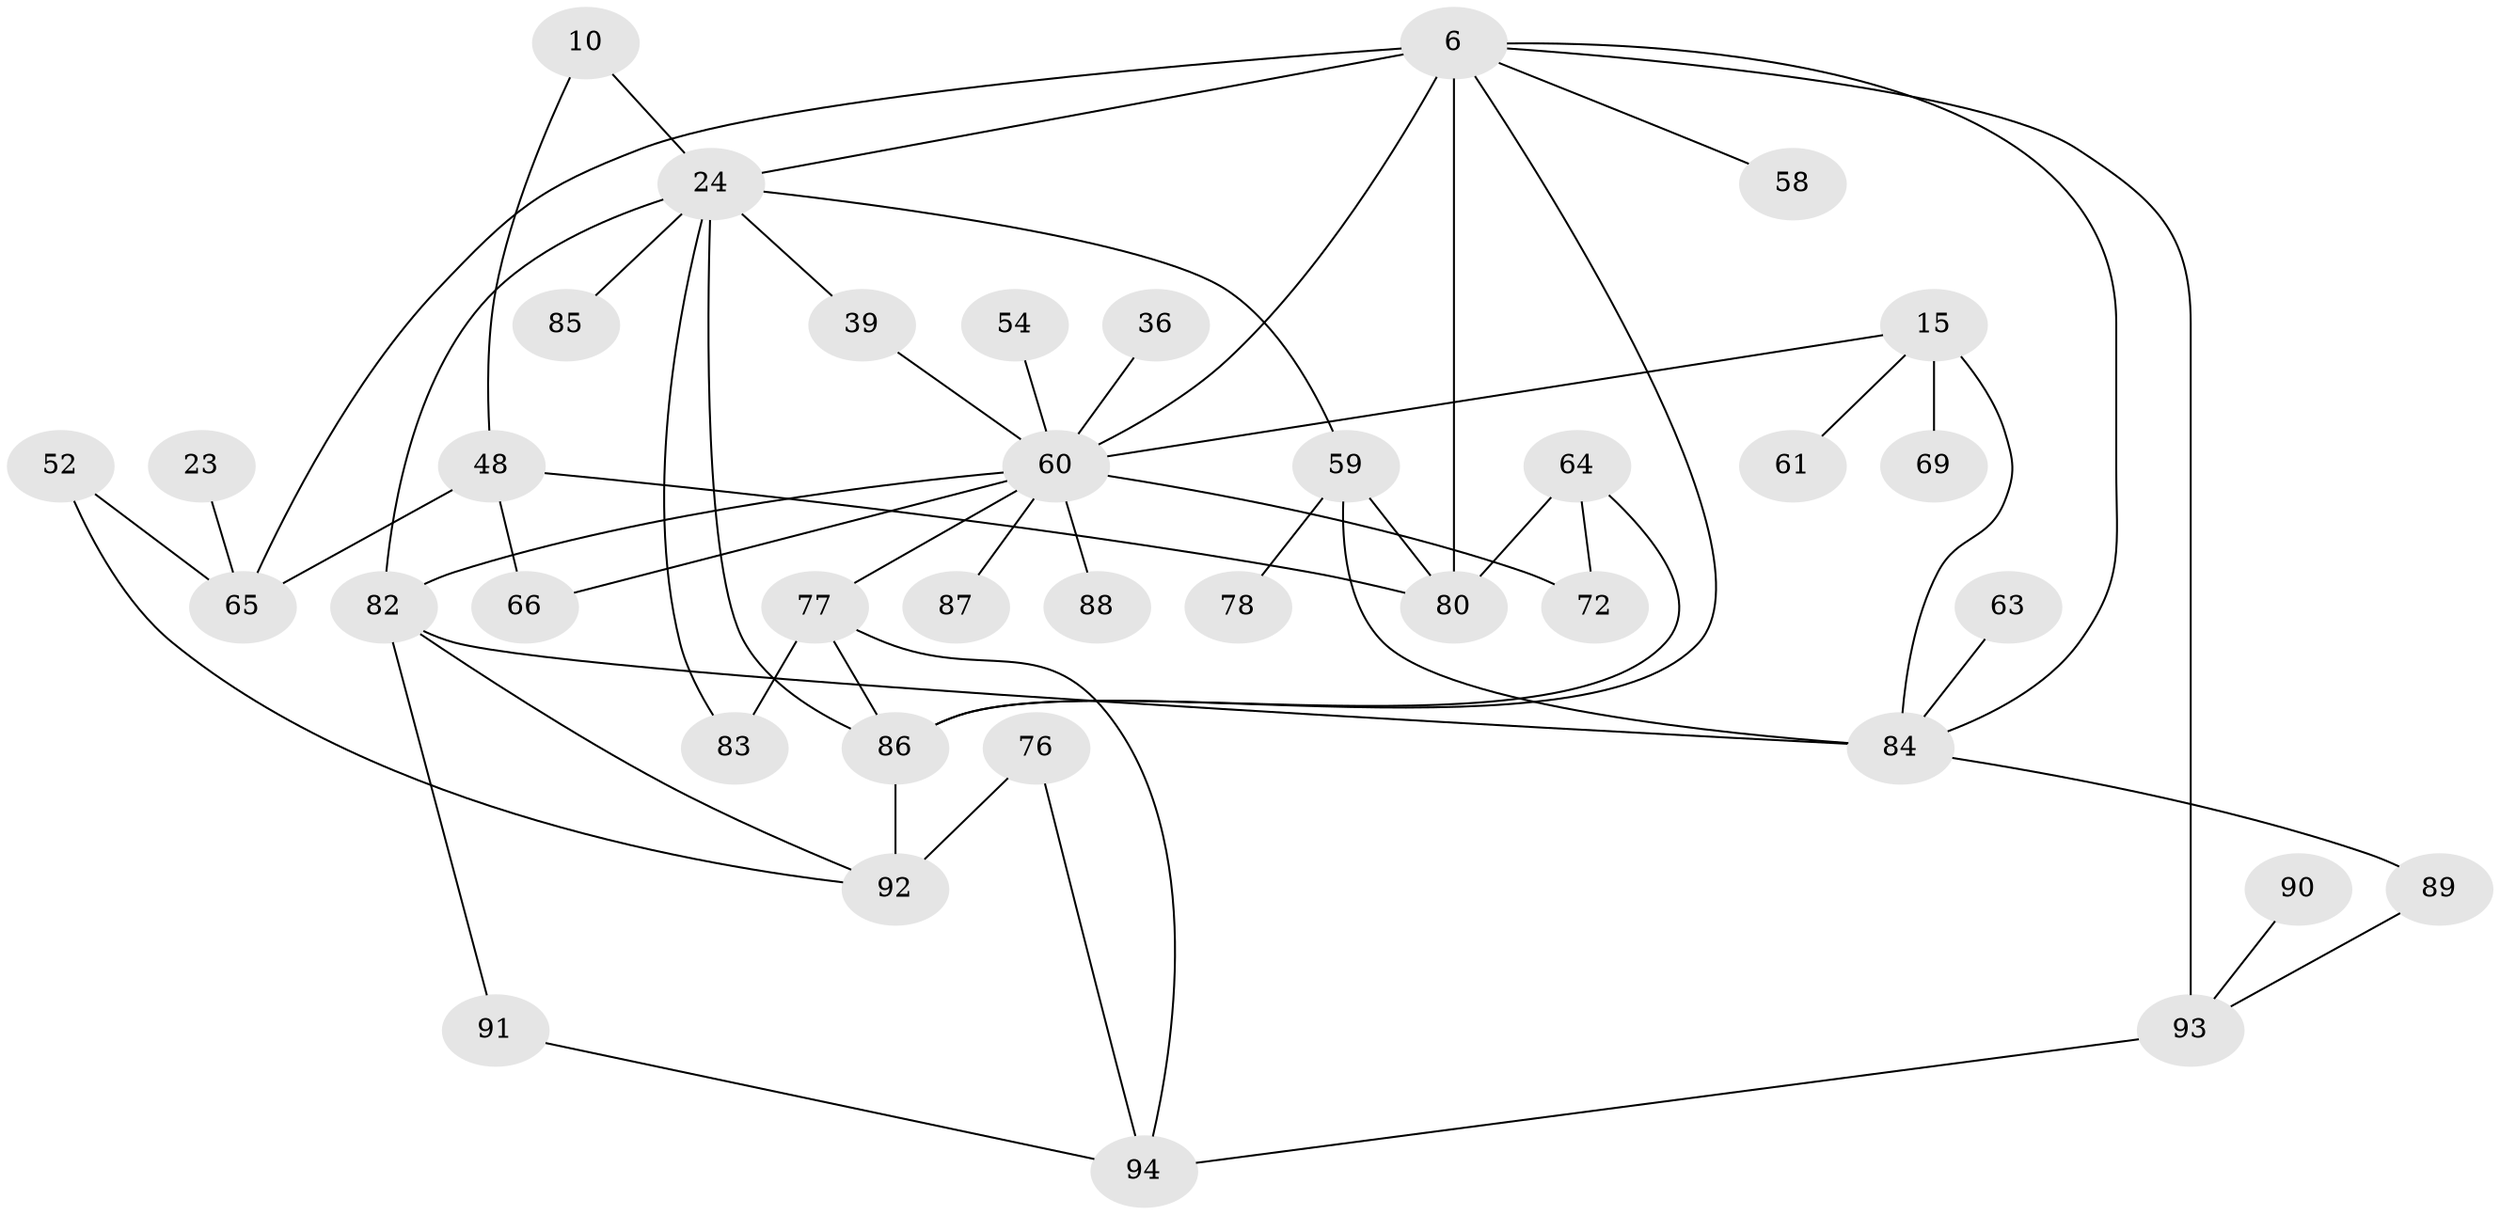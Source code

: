 // original degree distribution, {7: 0.031914893617021274, 6: 0.02127659574468085, 2: 0.30851063829787234, 5: 0.09574468085106383, 4: 0.10638297872340426, 8: 0.010638297872340425, 3: 0.20212765957446807, 1: 0.22340425531914893}
// Generated by graph-tools (version 1.1) at 2025/45/03/04/25 21:45:36]
// undirected, 37 vertices, 56 edges
graph export_dot {
graph [start="1"]
  node [color=gray90,style=filled];
  6 [super="+1+3"];
  10;
  15 [super="+11"];
  23;
  24 [super="+8+5"];
  36;
  39;
  48 [super="+37"];
  52;
  54;
  58;
  59 [super="+43"];
  60 [super="+22+26+46+51+13+31"];
  61;
  63;
  64 [super="+55"];
  65 [super="+21"];
  66 [super="+18"];
  69;
  72;
  76;
  77 [super="+62"];
  78;
  80 [super="+42+73"];
  82 [super="+19+79"];
  83;
  84 [super="+49+71+32"];
  85 [super="+56"];
  86 [super="+75"];
  87;
  88;
  89;
  90;
  91;
  92 [super="+41"];
  93 [super="+81"];
  94 [super="+47+35"];
  6 -- 58;
  6 -- 93 [weight=2];
  6 -- 86 [weight=3];
  6 -- 24 [weight=2];
  6 -- 80 [weight=3];
  6 -- 65;
  6 -- 84 [weight=2];
  6 -- 60 [weight=3];
  10 -- 24;
  10 -- 48;
  15 -- 69;
  15 -- 61;
  15 -- 84 [weight=2];
  15 -- 60;
  23 -- 65;
  24 -- 82 [weight=2];
  24 -- 83;
  24 -- 39;
  24 -- 59;
  24 -- 85;
  24 -- 86;
  36 -- 60;
  39 -- 60;
  48 -- 65 [weight=2];
  48 -- 66;
  48 -- 80;
  52 -- 65;
  52 -- 92;
  54 -- 60;
  59 -- 78;
  59 -- 84 [weight=2];
  59 -- 80;
  60 -- 82 [weight=2];
  60 -- 66;
  60 -- 72;
  60 -- 77;
  60 -- 87;
  60 -- 88;
  63 -- 84;
  64 -- 72;
  64 -- 80;
  64 -- 86 [weight=2];
  76 -- 92;
  76 -- 94;
  77 -- 83;
  77 -- 94;
  77 -- 86 [weight=2];
  82 -- 91;
  82 -- 92;
  82 -- 84;
  84 -- 89;
  86 -- 92 [weight=2];
  89 -- 93;
  90 -- 93;
  91 -- 94;
  93 -- 94 [weight=2];
}
